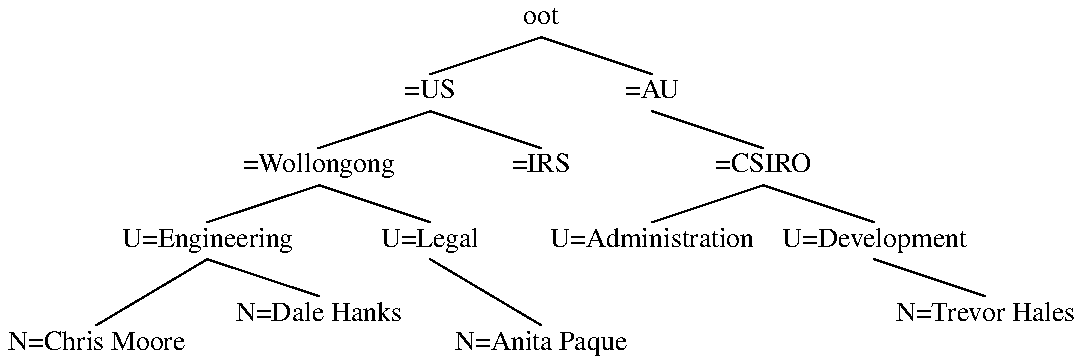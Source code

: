 .PS 5.0i
## figure A-37
boxht = boxht/2
ellipseht = boxht
movewid = boxwid/2
##
ROOT:	box invis "\sf root"
	move to ROOT down left
B1:	box invis "\sf C=US"
	move to B1 down left
B2:	box invis "\sf O=Wollongong"
	move to B2 down left
B3:	box invis "\sf OU=Engineering"
	move to B3 down moveht * 1.4 left
B4:	box invis "\sf CN=Chris Moore"
	move to B3 down right
B5:	box invis "\sf CN=Dale Hanks"
	move to B2 down right
B6:	box invis "\sf OU=Legal"
	move to B6 down moveht * 1.4 right
B7:	box invis "\sf CN=Anita Paque"
	move to B1 down right
B8:	box invis "\sf O=IRS"
	move to ROOT down right
B9:	box invis "\sf C=AU"
	move to B9 down right
B10:	box invis "\sf O=CSIRO"
	move to B10 down left
B11:	box invis "\sf OU=Administration"
	move to B10 down right
B12:	box invis "\sf OU=Development"
	move to B12 down right
B13:	box invis "\sf CN=Trevor Hales"
##
L1:	line from ROOT.s to B1.n
L2:	line from B1.s to B2.n
L3:	line from B2.s to B3.n
L4:	line from B3.s to B4.n
L5:	line from B3.s to B5.n
L6:	line from B2.s to B6.n
L7:	line from B6.s to B7.n
L8:	line from B1.s to B8.n
##
L9:	line from ROOT.s to B9.n
L10:	line from B9.s to B10.n
L11:	line from B10.s to B11.n
L12:	line from B10.s to B12.n
L13:	line from B12.s to B13.n
##
.PE
